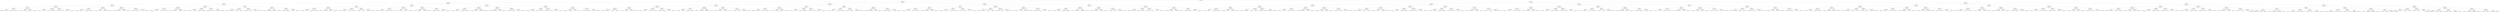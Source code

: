 digraph G{
1395864182 [label="Node{data=[5027, 5027]}"]
1395864182 -> 180900867
180900867 [label="Node{data=[4093, 4093]}"]
180900867 -> 308602702
308602702 [label="Node{data=[2992, 2992]}"]
308602702 -> 344988660
344988660 [label="Node{data=[2194, 2194]}"]
344988660 -> 1593453458
1593453458 [label="Node{data=[2097, 2097]}"]
1593453458 -> 383386626
383386626 [label="Node{data=[1466, 1466]}"]
383386626 -> 590466816
590466816 [label="Node{data=[1458, 1458]}"]
590466816 -> 929705769
929705769 [label="Node{data=[1454, 1454]}"]
929705769 -> 943924461
943924461 [label="Node{data=[1003, 1003]}"]
943924461 -> 2122305011
2122305011 [label="Node{data=[993, 993]}"]
943924461 -> 1394300147
1394300147 [label="Node{data=[1443, 1443]}"]
929705769 -> 904805086
904805086 [label="Node{data=[1456, 1456]}"]
904805086 -> 346756290
346756290 [label="Node{data=[1455, 1455]}"]
904805086 -> 347821041
347821041 [label="Node{data=[1457, 1457]}"]
590466816 -> 487465305
487465305 [label="Node{data=[1462, 1462]}"]
487465305 -> 1500696812
1500696812 [label="Node{data=[1460, 1460]}"]
1500696812 -> 355717636
355717636 [label="Node{data=[1459, 1459]}"]
1500696812 -> 1540960136
1540960136 [label="Node{data=[1461, 1461]}"]
487465305 -> 934402371
934402371 [label="Node{data=[1464, 1464]}"]
934402371 -> 2022410985
2022410985 [label="Node{data=[1463, 1463]}"]
934402371 -> 1940116494
1940116494 [label="Node{data=[1465, 1465]}"]
383386626 -> 1628700829
1628700829 [label="Node{data=[1573, 1573]}"]
1628700829 -> 1482073661
1482073661 [label="Node{data=[1470, 1470]}"]
1482073661 -> 2091819804
2091819804 [label="Node{data=[1468, 1468]}"]
2091819804 -> 289413923
289413923 [label="Node{data=[1467, 1467]}"]
2091819804 -> 1343349118
1343349118 [label="Node{data=[1469, 1469]}"]
1482073661 -> 1025229327
1025229327 [label="Node{data=[1520, 1520]}"]
1025229327 -> 874787059
874787059 [label="Node{data=[1471, 1471]}"]
1025229327 -> 632077399
632077399 [label="Node{data=[1559, 1559]}"]
1628700829 -> 2053743501
2053743501 [label="Node{data=[2093, 2093]}"]
2053743501 -> 427892085
427892085 [label="Node{data=[1624, 1624]}"]
427892085 -> 213320990
213320990 [label="Node{data=[1589, 1589]}"]
427892085 -> 1278824155
1278824155 [label="Node{data=[1653, 1653]}"]
2053743501 -> 2071718170
2071718170 [label="Node{data=[2095, 2095]}"]
2071718170 -> 1786784181
1786784181 [label="Node{data=[2094, 2094]}"]
2071718170 -> 1588284942
1588284942 [label="Node{data=[2096, 2096]}"]
1593453458 -> 1491242134
1491242134 [label="Node{data=[2152, 2152]}"]
1491242134 -> 2096471465
2096471465 [label="Node{data=[2105, 2105]}"]
2096471465 -> 391368195
391368195 [label="Node{data=[2101, 2101]}"]
391368195 -> 319568345
319568345 [label="Node{data=[2099, 2099]}"]
319568345 -> 1598456082
1598456082 [label="Node{data=[2098, 2098]}"]
319568345 -> 252598150
252598150 [label="Node{data=[2100, 2100]}"]
391368195 -> 103068594
103068594 [label="Node{data=[2103, 2103]}"]
103068594 -> 1955893342
1955893342 [label="Node{data=[2102, 2102]}"]
103068594 -> 523358671
523358671 [label="Node{data=[2104, 2104]}"]
2096471465 -> 1652426696
1652426696 [label="Node{data=[2109, 2109]}"]
1652426696 -> 1097105686
1097105686 [label="Node{data=[2107, 2107]}"]
1097105686 -> 287506180
287506180 [label="Node{data=[2106, 2106]}"]
1097105686 -> 846662
846662 [label="Node{data=[2108, 2108]}"]
1652426696 -> 308214984
308214984 [label="Node{data=[2111, 2111]}"]
308214984 -> 2002236324
2002236324 [label="Node{data=[2110, 2110]}"]
308214984 -> 1904978069
1904978069 [label="Node{data=[2112, 2112]}"]
1491242134 -> 372915001
372915001 [label="Node{data=[2186, 2186]}"]
372915001 -> 1944534410
1944534410 [label="Node{data=[2182, 2182]}"]
1944534410 -> 963078849
963078849 [label="Node{data=[2180, 2180]}"]
963078849 -> 352625272
352625272 [label="Node{data=[2154, 2154]}"]
963078849 -> 1377869842
1377869842 [label="Node{data=[2181, 2181]}"]
1944534410 -> 409062577
409062577 [label="Node{data=[2184, 2184]}"]
409062577 -> 441621534
441621534 [label="Node{data=[2183, 2183]}"]
409062577 -> 720759374
720759374 [label="Node{data=[2185, 2185]}"]
372915001 -> 2105732914
2105732914 [label="Node{data=[2190, 2190]}"]
2105732914 -> 1804644471
1804644471 [label="Node{data=[2188, 2188]}"]
1804644471 -> 1705800567
1705800567 [label="Node{data=[2187, 2187]}"]
1804644471 -> 1611547158
1611547158 [label="Node{data=[2189, 2189]}"]
2105732914 -> 169855578
169855578 [label="Node{data=[2192, 2192]}"]
169855578 -> 1684193382
1684193382 [label="Node{data=[2191, 2191]}"]
169855578 -> 1649614934
1649614934 [label="Node{data=[2193, 2193]}"]
344988660 -> 1885327608
1885327608 [label="Node{data=[2903, 2903]}"]
1885327608 -> 73832883
73832883 [label="Node{data=[2234, 2234]}"]
73832883 -> 1995774121
1995774121 [label="Node{data=[2226, 2226]}"]
1995774121 -> 232773553
232773553 [label="Node{data=[2222, 2222]}"]
232773553 -> 50929378
50929378 [label="Node{data=[2220, 2220]}"]
50929378 -> 856863793
856863793 [label="Node{data=[2195, 2195]}"]
50929378 -> 1845281450
1845281450 [label="Node{data=[2221, 2221]}"]
232773553 -> 510522107
510522107 [label="Node{data=[2224, 2224]}"]
510522107 -> 1440223706
1440223706 [label="Node{data=[2223, 2223]}"]
510522107 -> 1934460012
1934460012 [label="Node{data=[2225, 2225]}"]
1995774121 -> 2016403773
2016403773 [label="Node{data=[2230, 2230]}"]
2016403773 -> 153370345
153370345 [label="Node{data=[2228, 2228]}"]
153370345 -> 476559574
476559574 [label="Node{data=[2227, 2227]}"]
153370345 -> 60170706
60170706 [label="Node{data=[2229, 2229]}"]
2016403773 -> 79105684
79105684 [label="Node{data=[2232, 2232]}"]
79105684 -> 751610781
751610781 [label="Node{data=[2231, 2231]}"]
79105684 -> 231479258
231479258 [label="Node{data=[2233, 2233]}"]
73832883 -> 1072054016
1072054016 [label="Node{data=[2886, 2886]}"]
1072054016 -> 60376518
60376518 [label="Node{data=[2260, 2260]}"]
60376518 -> 1254135403
1254135403 [label="Node{data=[2236, 2236]}"]
1254135403 -> 668940846
668940846 [label="Node{data=[2235, 2235]}"]
1254135403 -> 693047274
693047274 [label="Node{data=[2243, 2243]}"]
60376518 -> 1613875312
1613875312 [label="Node{data=[2449, 2449]}"]
1613875312 -> 780954067
780954067 [label="Node{data=[2414, 2414]}"]
1613875312 -> 1893476454
1893476454 [label="Node{data=[2862, 2862]}"]
1072054016 -> 566053320
566053320 [label="Node{data=[2899, 2899]}"]
566053320 -> 1335982023
1335982023 [label="Node{data=[2897, 2897]}"]
1335982023 -> 36588817
36588817 [label="Node{data=[2896, 2896]}"]
1335982023 -> 320916010
320916010 [label="Node{data=[2898, 2898]}"]
566053320 -> 1477976719
1477976719 [label="Node{data=[2901, 2901]}"]
1477976719 -> 474183940
474183940 [label="Node{data=[2900, 2900]}"]
1477976719 -> 1819670872
1819670872 [label="Node{data=[2902, 2902]}"]
1885327608 -> 2039553894
2039553894 [label="Node{data=[2919, 2919]}"]
2039553894 -> 1610897025
1610897025 [label="Node{data=[2911, 2911]}"]
1610897025 -> 1737001180
1737001180 [label="Node{data=[2907, 2907]}"]
1737001180 -> 619971148
619971148 [label="Node{data=[2905, 2905]}"]
619971148 -> 1441747867
1441747867 [label="Node{data=[2904, 2904]}"]
619971148 -> 387819513
387819513 [label="Node{data=[2906, 2906]}"]
1737001180 -> 888148910
888148910 [label="Node{data=[2909, 2909]}"]
888148910 -> 806519070
806519070 [label="Node{data=[2908, 2908]}"]
888148910 -> 533622540
533622540 [label="Node{data=[2910, 2910]}"]
1610897025 -> 1704337763
1704337763 [label="Node{data=[2915, 2915]}"]
1704337763 -> 1372529436
1372529436 [label="Node{data=[2913, 2913]}"]
1372529436 -> 1978745418
1978745418 [label="Node{data=[2912, 2912]}"]
1372529436 -> 422311415
422311415 [label="Node{data=[2914, 2914]}"]
1704337763 -> 1298289288
1298289288 [label="Node{data=[2917, 2917]}"]
1298289288 -> 1704812539
1704812539 [label="Node{data=[2916, 2916]}"]
1298289288 -> 444707344
444707344 [label="Node{data=[2918, 2918]}"]
2039553894 -> 1547925754
1547925754 [label="Node{data=[2984, 2984]}"]
1547925754 -> 57317352
57317352 [label="Node{data=[2980, 2980]}"]
57317352 -> 201810681
201810681 [label="Node{data=[2921, 2921]}"]
201810681 -> 453070939
453070939 [label="Node{data=[2920, 2920]}"]
201810681 -> 1556246377
1556246377 [label="Node{data=[2969, 2969]}"]
57317352 -> 197162702
197162702 [label="Node{data=[2982, 2982]}"]
197162702 -> 1013435877
1013435877 [label="Node{data=[2981, 2981]}"]
197162702 -> 762696122
762696122 [label="Node{data=[2983, 2983]}"]
1547925754 -> 1644382810
1644382810 [label="Node{data=[2988, 2988]}"]
1644382810 -> 1786586834
1786586834 [label="Node{data=[2986, 2986]}"]
1786586834 -> 1761072797
1761072797 [label="Node{data=[2985, 2985]}"]
1786586834 -> 1804345912
1804345912 [label="Node{data=[2987, 2987]}"]
1644382810 -> 321254537
321254537 [label="Node{data=[2990, 2990]}"]
321254537 -> 275581833
275581833 [label="Node{data=[2989, 2989]}"]
321254537 -> 1190687783
1190687783 [label="Node{data=[2991, 2991]}"]
308602702 -> 1290736418
1290736418 [label="Node{data=[3808, 3808]}"]
1290736418 -> 1884432266
1884432266 [label="Node{data=[3569, 3569]}"]
1884432266 -> 136010570
136010570 [label="Node{data=[3008, 3008]}"]
136010570 -> 222777122
222777122 [label="Node{data=[3000, 3000]}"]
222777122 -> 956644267
956644267 [label="Node{data=[2996, 2996]}"]
956644267 -> 1485448566
1485448566 [label="Node{data=[2994, 2994]}"]
1485448566 -> 177861670
177861670 [label="Node{data=[2993, 2993]}"]
1485448566 -> 1032885256
1032885256 [label="Node{data=[2995, 2995]}"]
956644267 -> 760752242
760752242 [label="Node{data=[2998, 2998]}"]
760752242 -> 611326266
611326266 [label="Node{data=[2997, 2997]}"]
760752242 -> 1636692310
1636692310 [label="Node{data=[2999, 2999]}"]
222777122 -> 1476663739
1476663739 [label="Node{data=[3004, 3004]}"]
1476663739 -> 888381809
888381809 [label="Node{data=[3002, 3002]}"]
888381809 -> 275699484
275699484 [label="Node{data=[3001, 3001]}"]
888381809 -> 510104326
510104326 [label="Node{data=[3003, 3003]}"]
1476663739 -> 1716951216
1716951216 [label="Node{data=[3006, 3006]}"]
1716951216 -> 1325880610
1325880610 [label="Node{data=[3005, 3005]}"]
1716951216 -> 699907561
699907561 [label="Node{data=[3007, 3007]}"]
136010570 -> 191554682
191554682 [label="Node{data=[3561, 3561]}"]
191554682 -> 1504407231
1504407231 [label="Node{data=[3091, 3091]}"]
1504407231 -> 745574125
745574125 [label="Node{data=[3052, 3052]}"]
745574125 -> 951854719
951854719 [label="Node{data=[3046, 3046]}"]
745574125 -> 1688816678
1688816678 [label="Node{data=[3053, 3053]}"]
1504407231 -> 1718950042
1718950042 [label="Node{data=[3437, 3437]}"]
1718950042 -> 1322968415
1322968415 [label="Node{data=[3098, 3098]}"]
1718950042 -> 386710821
386710821 [label="Node{data=[3517, 3517]}"]
191554682 -> 963251102
963251102 [label="Node{data=[3565, 3565]}"]
963251102 -> 2006279649
2006279649 [label="Node{data=[3563, 3563]}"]
2006279649 -> 1862047313
1862047313 [label="Node{data=[3562, 3562]}"]
2006279649 -> 476834622
476834622 [label="Node{data=[3564, 3564]}"]
963251102 -> 1974740438
1974740438 [label="Node{data=[3567, 3567]}"]
1974740438 -> 693300460
693300460 [label="Node{data=[3566, 3566]}"]
1974740438 -> 597076361
597076361 [label="Node{data=[3568, 3568]}"]
1884432266 -> 1625785566
1625785566 [label="Node{data=[3620, 3620]}"]
1625785566 -> 875136897
875136897 [label="Node{data=[3612, 3612]}"]
875136897 -> 170014820
170014820 [label="Node{data=[3608, 3608]}"]
170014820 -> 476971592
476971592 [label="Node{data=[3571, 3571]}"]
476971592 -> 1089709167
1089709167 [label="Node{data=[3570, 3570]}"]
476971592 -> 949888639
949888639 [label="Node{data=[3607, 3607]}"]
170014820 -> 593807376
593807376 [label="Node{data=[3610, 3610]}"]
593807376 -> 1341448822
1341448822 [label="Node{data=[3609, 3609]}"]
593807376 -> 309978939
309978939 [label="Node{data=[3611, 3611]}"]
875136897 -> 1537054421
1537054421 [label="Node{data=[3616, 3616]}"]
1537054421 -> 1581052414
1581052414 [label="Node{data=[3614, 3614]}"]
1581052414 -> 909336349
909336349 [label="Node{data=[3613, 3613]}"]
1581052414 -> 1806575327
1806575327 [label="Node{data=[3615, 3615]}"]
1537054421 -> 1546792513
1546792513 [label="Node{data=[3618, 3618]}"]
1546792513 -> 1706596152
1706596152 [label="Node{data=[3617, 3617]}"]
1546792513 -> 1239410469
1239410469 [label="Node{data=[3619, 3619]}"]
1625785566 -> 1407039519
1407039519 [label="Node{data=[3800, 3800]}"]
1407039519 -> 508613635
508613635 [label="Node{data=[3624, 3624]}"]
508613635 -> 1072730534
1072730534 [label="Node{data=[3622, 3622]}"]
1072730534 -> 153141170
153141170 [label="Node{data=[3621, 3621]}"]
1072730534 -> 931390409
931390409 [label="Node{data=[3623, 3623]}"]
508613635 -> 795593206
795593206 [label="Node{data=[3638, 3638]}"]
795593206 -> 346882076
346882076 [label="Node{data=[3625, 3625]}"]
795593206 -> 410841108
410841108 [label="Node{data=[3799, 3799]}"]
1407039519 -> 810141049
810141049 [label="Node{data=[3804, 3804]}"]
810141049 -> 1100779263
1100779263 [label="Node{data=[3802, 3802]}"]
1100779263 -> 1028508464
1028508464 [label="Node{data=[3801, 3801]}"]
1100779263 -> 1112432861
1112432861 [label="Node{data=[3803, 3803]}"]
810141049 -> 1020401632
1020401632 [label="Node{data=[3806, 3806]}"]
1020401632 -> 429690355
429690355 [label="Node{data=[3805, 3805]}"]
1020401632 -> 1255915963
1255915963 [label="Node{data=[3807, 3807]}"]
1290736418 -> 2065832117
2065832117 [label="Node{data=[3939, 3939]}"]
2065832117 -> 1474522406
1474522406 [label="Node{data=[3900, 3900]}"]
1474522406 -> 711823676
711823676 [label="Node{data=[3892, 3892]}"]
711823676 -> 1051675603
1051675603 [label="Node{data=[3819, 3819]}"]
1051675603 -> 1428359939
1428359939 [label="Node{data=[3810, 3810]}"]
1428359939 -> 426100444
426100444 [label="Node{data=[3809, 3809]}"]
1428359939 -> 1598509245
1598509245 [label="Node{data=[3811, 3811]}"]
1051675603 -> 460482901
460482901 [label="Node{data=[3890, 3890]}"]
460482901 -> 1455686187
1455686187 [label="Node{data=[3846, 3846]}"]
460482901 -> 1637903625
1637903625 [label="Node{data=[3891, 3891]}"]
711823676 -> 75959096
75959096 [label="Node{data=[3896, 3896]}"]
75959096 -> 204993084
204993084 [label="Node{data=[3894, 3894]}"]
204993084 -> 2048158923
2048158923 [label="Node{data=[3893, 3893]}"]
204993084 -> 406752933
406752933 [label="Node{data=[3895, 3895]}"]
75959096 -> 618432593
618432593 [label="Node{data=[3898, 3898]}"]
618432593 -> 390670564
390670564 [label="Node{data=[3897, 3897]}"]
618432593 -> 1323465970
1323465970 [label="Node{data=[3899, 3899]}"]
1474522406 -> 583374893
583374893 [label="Node{data=[3931, 3931]}"]
583374893 -> 1645937188
1645937188 [label="Node{data=[3927, 3927]}"]
1645937188 -> 1019938955
1019938955 [label="Node{data=[3920, 3920]}"]
1019938955 -> 1637086732
1637086732 [label="Node{data=[3901, 3901]}"]
1019938955 -> 1872305891
1872305891 [label="Node{data=[3926, 3926]}"]
1645937188 -> 1428761366
1428761366 [label="Node{data=[3929, 3929]}"]
1428761366 -> 826474088
826474088 [label="Node{data=[3928, 3928]}"]
1428761366 -> 1327455706
1327455706 [label="Node{data=[3930, 3930]}"]
583374893 -> 1750478044
1750478044 [label="Node{data=[3935, 3935]}"]
1750478044 -> 1950079835
1950079835 [label="Node{data=[3933, 3933]}"]
1950079835 -> 1378667018
1378667018 [label="Node{data=[3932, 3932]}"]
1950079835 -> 1743305752
1743305752 [label="Node{data=[3934, 3934]}"]
1750478044 -> 1048661237
1048661237 [label="Node{data=[3937, 3937]}"]
1048661237 -> 340437373
340437373 [label="Node{data=[3936, 3936]}"]
1048661237 -> 537021796
537021796 [label="Node{data=[3938, 3938]}"]
2065832117 -> 36191488
36191488 [label="Node{data=[3982, 3982]}"]
36191488 -> 922369876
922369876 [label="Node{data=[3974, 3974]}"]
922369876 -> 2008709559
2008709559 [label="Node{data=[3970, 3970]}"]
2008709559 -> 1172403017
1172403017 [label="Node{data=[3941, 3941]}"]
1172403017 -> 107120328
107120328 [label="Node{data=[3940, 3940]}"]
1172403017 -> 1636112847
1636112847 [label="Node{data=[3969, 3969]}"]
2008709559 -> 1163309961
1163309961 [label="Node{data=[3972, 3972]}"]
1163309961 -> 191101777
191101777 [label="Node{data=[3971, 3971]}"]
1163309961 -> 421881907
421881907 [label="Node{data=[3973, 3973]}"]
922369876 -> 1353138617
1353138617 [label="Node{data=[3978, 3978]}"]
1353138617 -> 547187423
547187423 [label="Node{data=[3976, 3976]}"]
547187423 -> 875603182
875603182 [label="Node{data=[3975, 3975]}"]
547187423 -> 107361963
107361963 [label="Node{data=[3977, 3977]}"]
1353138617 -> 1814435159
1814435159 [label="Node{data=[3980, 3980]}"]
1814435159 -> 656822686
656822686 [label="Node{data=[3979, 3979]}"]
1814435159 -> 377525824
377525824 [label="Node{data=[3981, 3981]}"]
36191488 -> 560216405
560216405 [label="Node{data=[4085, 4085]}"]
560216405 -> 2100563075
2100563075 [label="Node{data=[3986, 3986]}"]
2100563075 -> 1753942042
1753942042 [label="Node{data=[3984, 3984]}"]
1753942042 -> 2049679837
2049679837 [label="Node{data=[3983, 3983]}"]
1753942042 -> 2047181148
2047181148 [label="Node{data=[3985, 3985]}"]
2100563075 -> 663276171
663276171 [label="Node{data=[4016, 4016]}"]
663276171 -> 393465272
393465272 [label="Node{data=[3987, 3987]}"]
663276171 -> 821146562
821146562 [label="Node{data=[4055, 4055]}"]
560216405 -> 1722342369
1722342369 [label="Node{data=[4089, 4089]}"]
1722342369 -> 127244589
127244589 [label="Node{data=[4087, 4087]}"]
127244589 -> 243440234
243440234 [label="Node{data=[4086, 4086]}"]
127244589 -> 860899291
860899291 [label="Node{data=[4088, 4088]}"]
1722342369 -> 319284611
319284611 [label="Node{data=[4091, 4091]}"]
319284611 -> 946883135
946883135 [label="Node{data=[4090, 4090]}"]
319284611 -> 582735505
582735505 [label="Node{data=[4092, 4092]}"]
180900867 -> 325333890
325333890 [label="Node{data=[4722, 4722]}"]
325333890 -> 1063511952
1063511952 [label="Node{data=[4383, 4383]}"]
1063511952 -> 100168689
100168689 [label="Node{data=[4301, 4301]}"]
100168689 -> 2039165569
2039165569 [label="Node{data=[4239, 4239]}"]
2039165569 -> 1262614033
1262614033 [label="Node{data=[4231, 4231]}"]
1262614033 -> 1799280526
1799280526 [label="Node{data=[4190, 4190]}"]
1799280526 -> 757028579
757028579 [label="Node{data=[4095, 4095]}"]
757028579 -> 228615931
228615931 [label="Node{data=[4094, 4094]}"]
757028579 -> 1234561056
1234561056 [label="Node{data=[4167, 4167]}"]
1799280526 -> 1409995835
1409995835 [label="Node{data=[4229, 4229]}"]
1409995835 -> 66398231
66398231 [label="Node{data=[4228, 4228]}"]
1409995835 -> 225186092
225186092 [label="Node{data=[4230, 4230]}"]
1262614033 -> 1809726537
1809726537 [label="Node{data=[4235, 4235]}"]
1809726537 -> 1777829381
1777829381 [label="Node{data=[4233, 4233]}"]
1777829381 -> 1130933948
1130933948 [label="Node{data=[4232, 4232]}"]
1777829381 -> 778056332
778056332 [label="Node{data=[4234, 4234]}"]
1809726537 -> 877031293
877031293 [label="Node{data=[4237, 4237]}"]
877031293 -> 1632899166
1632899166 [label="Node{data=[4236, 4236]}"]
877031293 -> 1733250950
1733250950 [label="Node{data=[4238, 4238]}"]
2039165569 -> 1209329073
1209329073 [label="Node{data=[4293, 4293]}"]
1209329073 -> 1336821321
1336821321 [label="Node{data=[4243, 4243]}"]
1336821321 -> 247036162
247036162 [label="Node{data=[4241, 4241]}"]
247036162 -> 328672300
328672300 [label="Node{data=[4240, 4240]}"]
247036162 -> 2093048450
2093048450 [label="Node{data=[4242, 4242]}"]
1336821321 -> 1096871773
1096871773 [label="Node{data=[4291, 4291]}"]
1096871773 -> 72675098
72675098 [label="Node{data=[4244, 4244]}"]
1096871773 -> 784862712
784862712 [label="Node{data=[4292, 4292]}"]
1209329073 -> 1508556753
1508556753 [label="Node{data=[4297, 4297]}"]
1508556753 -> 523676086
523676086 [label="Node{data=[4295, 4295]}"]
523676086 -> 1010411893
1010411893 [label="Node{data=[4294, 4294]}"]
523676086 -> 1383126215
1383126215 [label="Node{data=[4296, 4296]}"]
1508556753 -> 1583938927
1583938927 [label="Node{data=[4299, 4299]}"]
1583938927 -> 1949930509
1949930509 [label="Node{data=[4298, 4298]}"]
1583938927 -> 87747070
87747070 [label="Node{data=[4300, 4300]}"]
100168689 -> 1362678642
1362678642 [label="Node{data=[4367, 4367]}"]
1362678642 -> 1218629567
1218629567 [label="Node{data=[4344, 4344]}"]
1218629567 -> 1887679322
1887679322 [label="Node{data=[4305, 4305]}"]
1887679322 -> 572838317
572838317 [label="Node{data=[4303, 4303]}"]
572838317 -> 898639320
898639320 [label="Node{data=[4302, 4302]}"]
572838317 -> 1804721122
1804721122 [label="Node{data=[4304, 4304]}"]
1887679322 -> 115715241
115715241 [label="Node{data=[4307, 4307]}"]
115715241 -> 46709857
46709857 [label="Node{data=[4306, 4306]}"]
115715241 -> 910358277
910358277 [label="Node{data=[4308, 4308]}"]
1218629567 -> 1407804644
1407804644 [label="Node{data=[4363, 4363]}"]
1407804644 -> 2017594068
2017594068 [label="Node{data=[4361, 4361]}"]
2017594068 -> 1068407305
1068407305 [label="Node{data=[4360, 4360]}"]
2017594068 -> 519415846
519415846 [label="Node{data=[4362, 4362]}"]
1407804644 -> 102965592
102965592 [label="Node{data=[4365, 4365]}"]
102965592 -> 1851760610
1851760610 [label="Node{data=[4364, 4364]}"]
102965592 -> 636108530
636108530 [label="Node{data=[4366, 4366]}"]
1362678642 -> 384632561
384632561 [label="Node{data=[4375, 4375]}"]
384632561 -> 165399701
165399701 [label="Node{data=[4371, 4371]}"]
165399701 -> 468312771
468312771 [label="Node{data=[4369, 4369]}"]
468312771 -> 1862288098
1862288098 [label="Node{data=[4368, 4368]}"]
468312771 -> 295967613
295967613 [label="Node{data=[4370, 4370]}"]
165399701 -> 1187824312
1187824312 [label="Node{data=[4373, 4373]}"]
1187824312 -> 317185880
317185880 [label="Node{data=[4372, 4372]}"]
1187824312 -> 2141034676
2141034676 [label="Node{data=[4374, 4374]}"]
384632561 -> 1322458057
1322458057 [label="Node{data=[4379, 4379]}"]
1322458057 -> 1856686505
1856686505 [label="Node{data=[4377, 4377]}"]
1856686505 -> 1117509179
1117509179 [label="Node{data=[4376, 4376]}"]
1856686505 -> 1364242148
1364242148 [label="Node{data=[4378, 4378]}"]
1322458057 -> 126614100
126614100 [label="Node{data=[4381, 4381]}"]
126614100 -> 1070894221
1070894221 [label="Node{data=[4380, 4380]}"]
126614100 -> 602058562
602058562 [label="Node{data=[4382, 4382]}"]
1063511952 -> 1997603412
1997603412 [label="Node{data=[4445, 4445]}"]
1997603412 -> 797974456
797974456 [label="Node{data=[4429, 4429]}"]
797974456 -> 884690467
884690467 [label="Node{data=[4391, 4391]}"]
884690467 -> 34963273
34963273 [label="Node{data=[4387, 4387]}"]
34963273 -> 2104086269
2104086269 [label="Node{data=[4385, 4385]}"]
2104086269 -> 1386963767
1386963767 [label="Node{data=[4384, 4384]}"]
2104086269 -> 1007678743
1007678743 [label="Node{data=[4386, 4386]}"]
34963273 -> 365505256
365505256 [label="Node{data=[4389, 4389]}"]
365505256 -> 644092042
644092042 [label="Node{data=[4388, 4388]}"]
365505256 -> 803171754
803171754 [label="Node{data=[4390, 4390]}"]
884690467 -> 1815843339
1815843339 [label="Node{data=[4395, 4395]}"]
1815843339 -> 821656334
821656334 [label="Node{data=[4393, 4393]}"]
821656334 -> 916442587
916442587 [label="Node{data=[4392, 4392]}"]
821656334 -> 1652114591
1652114591 [label="Node{data=[4394, 4394]}"]
1815843339 -> 1390553361
1390553361 [label="Node{data=[4397, 4397]}"]
1390553361 -> 699926856
699926856 [label="Node{data=[4396, 4396]}"]
1390553361 -> 1635903665
1635903665 [label="Node{data=[4398, 4398]}"]
797974456 -> 1232344482
1232344482 [label="Node{data=[4437, 4437]}"]
1232344482 -> 178067260
178067260 [label="Node{data=[4433, 4433]}"]
178067260 -> 1669770606
1669770606 [label="Node{data=[4431, 4431]}"]
1669770606 -> 229381583
229381583 [label="Node{data=[4430, 4430]}"]
1669770606 -> 1687996637
1687996637 [label="Node{data=[4432, 4432]}"]
178067260 -> 106563461
106563461 [label="Node{data=[4435, 4435]}"]
106563461 -> 1348548605
1348548605 [label="Node{data=[4434, 4434]}"]
106563461 -> 1024344659
1024344659 [label="Node{data=[4436, 4436]}"]
1232344482 -> 1071034127
1071034127 [label="Node{data=[4441, 4441]}"]
1071034127 -> 1768354143
1768354143 [label="Node{data=[4439, 4439]}"]
1768354143 -> 811728209
811728209 [label="Node{data=[4438, 4438]}"]
1768354143 -> 2142383572
2142383572 [label="Node{data=[4440, 4440]}"]
1071034127 -> 1964399610
1964399610 [label="Node{data=[4443, 4443]}"]
1964399610 -> 732213262
732213262 [label="Node{data=[4442, 4442]}"]
1964399610 -> 345000798
345000798 [label="Node{data=[4444, 4444]}"]
1997603412 -> 2057439381
2057439381 [label="Node{data=[4551, 4551]}"]
2057439381 -> 1034700208
1034700208 [label="Node{data=[4543, 4543]}"]
1034700208 -> 864466635
864466635 [label="Node{data=[4539, 4539]}"]
864466635 -> 626708830
626708830 [label="Node{data=[4497, 4497]}"]
626708830 -> 1339458496
1339458496 [label="Node{data=[4446, 4446]}"]
626708830 -> 277405263
277405263 [label="Node{data=[4509, 4509]}"]
864466635 -> 373162619
373162619 [label="Node{data=[4541, 4541]}"]
373162619 -> 1704845763
1704845763 [label="Node{data=[4540, 4540]}"]
373162619 -> 506377779
506377779 [label="Node{data=[4542, 4542]}"]
1034700208 -> 1208121631
1208121631 [label="Node{data=[4547, 4547]}"]
1208121631 -> 776574910
776574910 [label="Node{data=[4545, 4545]}"]
776574910 -> 617670733
617670733 [label="Node{data=[4544, 4544]}"]
776574910 -> 1336167882
1336167882 [label="Node{data=[4546, 4546]}"]
1208121631 -> 347410336
347410336 [label="Node{data=[4549, 4549]}"]
347410336 -> 1990430447
1990430447 [label="Node{data=[4548, 4548]}"]
347410336 -> 1427280630
1427280630 [label="Node{data=[4550, 4550]}"]
2057439381 -> 951406467
951406467 [label="Node{data=[4559, 4559]}"]
951406467 -> 71405370
71405370 [label="Node{data=[4555, 4555]}"]
71405370 -> 1862249899
1862249899 [label="Node{data=[4553, 4553]}"]
1862249899 -> 800786336
800786336 [label="Node{data=[4552, 4552]}"]
1862249899 -> 1038126211
1038126211 [label="Node{data=[4554, 4554]}"]
71405370 -> 902884442
902884442 [label="Node{data=[4557, 4557]}"]
902884442 -> 651267518
651267518 [label="Node{data=[4556, 4556]}"]
902884442 -> 1361057987
1361057987 [label="Node{data=[4558, 4558]}"]
951406467 -> 1755124464
1755124464 [label="Node{data=[4669, 4669]}"]
1755124464 -> 1520271749
1520271749 [label="Node{data=[4561, 4561]}"]
1520271749 -> 1879788309
1879788309 [label="Node{data=[4560, 4560]}"]
1520271749 -> 557622231
557622231 [label="Node{data=[4662, 4662]}"]
1755124464 -> 557199250
557199250 [label="Node{data=[4715, 4715]}"]
557199250 -> 386991000
386991000 [label="Node{data=[4699, 4699]}"]
557199250 -> 1030271372
1030271372 [label="Node{data=[4721, 4721]}"]
325333890 -> 2030997485
2030997485 [label="Node{data=[4909, 4909]}"]
2030997485 -> 1767142881
1767142881 [label="Node{data=[4781, 4781]}"]
1767142881 -> 1992734352
1992734352 [label="Node{data=[4738, 4738]}"]
1992734352 -> 240819477
240819477 [label="Node{data=[4730, 4730]}"]
240819477 -> 52828884
52828884 [label="Node{data=[4726, 4726]}"]
52828884 -> 1226279980
1226279980 [label="Node{data=[4724, 4724]}"]
1226279980 -> 178700712
178700712 [label="Node{data=[4723, 4723]}"]
1226279980 -> 1347311580
1347311580 [label="Node{data=[4725, 4725]}"]
52828884 -> 1661798331
1661798331 [label="Node{data=[4728, 4728]}"]
1661798331 -> 378442010
378442010 [label="Node{data=[4727, 4727]}"]
1661798331 -> 714713570
714713570 [label="Node{data=[4729, 4729]}"]
240819477 -> 147581914
147581914 [label="Node{data=[4734, 4734]}"]
147581914 -> 66065831
66065831 [label="Node{data=[4732, 4732]}"]
66065831 -> 1628717698
1628717698 [label="Node{data=[4731, 4731]}"]
66065831 -> 103096827
103096827 [label="Node{data=[4733, 4733]}"]
147581914 -> 1365745630
1365745630 [label="Node{data=[4736, 4736]}"]
1365745630 -> 1379526008
1379526008 [label="Node{data=[4735, 4735]}"]
1365745630 -> 301645295
301645295 [label="Node{data=[4737, 4737]}"]
1992734352 -> 1048542418
1048542418 [label="Node{data=[4746, 4746]}"]
1048542418 -> 1401654700
1401654700 [label="Node{data=[4742, 4742]}"]
1401654700 -> 1308930176
1308930176 [label="Node{data=[4740, 4740]}"]
1308930176 -> 173373802
173373802 [label="Node{data=[4739, 4739]}"]
1308930176 -> 1325997342
1325997342 [label="Node{data=[4741, 4741]}"]
1401654700 -> 1088430014
1088430014 [label="Node{data=[4744, 4744]}"]
1088430014 -> 730539922
730539922 [label="Node{data=[4743, 4743]}"]
1088430014 -> 171214240
171214240 [label="Node{data=[4745, 4745]}"]
1048542418 -> 231905301
231905301 [label="Node{data=[4750, 4750]}"]
231905301 -> 1301249022
1301249022 [label="Node{data=[4748, 4748]}"]
1301249022 -> 1070228074
1070228074 [label="Node{data=[4747, 4747]}"]
1301249022 -> 301857206
301857206 [label="Node{data=[4749, 4749]}"]
231905301 -> 150395308
150395308 [label="Node{data=[4752, 4752]}"]
150395308 -> 1041236935
1041236935 [label="Node{data=[4751, 4751]}"]
150395308 -> 1386610525
1386610525 [label="Node{data=[4780, 4780]}"]
1767142881 -> 745250038
745250038 [label="Node{data=[4797, 4797]}"]
745250038 -> 317594478
317594478 [label="Node{data=[4789, 4789]}"]
317594478 -> 752762063
752762063 [label="Node{data=[4785, 4785]}"]
752762063 -> 1367105822
1367105822 [label="Node{data=[4783, 4783]}"]
1367105822 -> 562088939
562088939 [label="Node{data=[4782, 4782]}"]
1367105822 -> 1129812446
1129812446 [label="Node{data=[4784, 4784]}"]
752762063 -> 506656063
506656063 [label="Node{data=[4787, 4787]}"]
506656063 -> 754189174
754189174 [label="Node{data=[4786, 4786]}"]
506656063 -> 185354896
185354896 [label="Node{data=[4788, 4788]}"]
317594478 -> 1957360462
1957360462 [label="Node{data=[4793, 4793]}"]
1957360462 -> 2100849641
2100849641 [label="Node{data=[4791, 4791]}"]
2100849641 -> 1901803659
1901803659 [label="Node{data=[4790, 4790]}"]
2100849641 -> 409646330
409646330 [label="Node{data=[4792, 4792]}"]
1957360462 -> 997790778
997790778 [label="Node{data=[4795, 4795]}"]
997790778 -> 94390175
94390175 [label="Node{data=[4794, 4794]}"]
997790778 -> 756529344
756529344 [label="Node{data=[4796, 4796]}"]
745250038 -> 1612125436
1612125436 [label="Node{data=[4805, 4805]}"]
1612125436 -> 331092992
331092992 [label="Node{data=[4801, 4801]}"]
331092992 -> 338109783
338109783 [label="Node{data=[4799, 4799]}"]
338109783 -> 73817771
73817771 [label="Node{data=[4798, 4798]}"]
338109783 -> 1552816687
1552816687 [label="Node{data=[4800, 4800]}"]
331092992 -> 803281322
803281322 [label="Node{data=[4803, 4803]}"]
803281322 -> 37850268
37850268 [label="Node{data=[4802, 4802]}"]
803281322 -> 887359865
887359865 [label="Node{data=[4804, 4804]}"]
1612125436 -> 412557992
412557992 [label="Node{data=[4809, 4809]}"]
412557992 -> 1067209817
1067209817 [label="Node{data=[4807, 4807]}"]
1067209817 -> 825690714
825690714 [label="Node{data=[4806, 4806]}"]
1067209817 -> 621568708
621568708 [label="Node{data=[4808, 4808]}"]
412557992 -> 78616239
78616239 [label="Node{data=[4811, 4811]}"]
78616239 -> 1506551039
1506551039 [label="Node{data=[4810, 4810]}"]
78616239 -> 1344307270
1344307270 [label="Node{data=[4870, 4870]}"]
2030997485 -> 385667780
385667780 [label="Node{data=[4963, 4963]}"]
385667780 -> 1847473242
1847473242 [label="Node{data=[4947, 4947]}"]
1847473242 -> 1447890618
1447890618 [label="Node{data=[4939, 4939]}"]
1447890618 -> 37455493
37455493 [label="Node{data=[4935, 4935]}"]
37455493 -> 1914769140
1914769140 [label="Node{data=[4933, 4933]}"]
1914769140 -> 1828866062
1828866062 [label="Node{data=[4932, 4932]}"]
1914769140 -> 1401201610
1401201610 [label="Node{data=[4934, 4934]}"]
37455493 -> 232069265
232069265 [label="Node{data=[4937, 4937]}"]
232069265 -> 2004480369
2004480369 [label="Node{data=[4936, 4936]}"]
232069265 -> 138708392
138708392 [label="Node{data=[4938, 4938]}"]
1447890618 -> 2116611481
2116611481 [label="Node{data=[4943, 4943]}"]
2116611481 -> 1528591197
1528591197 [label="Node{data=[4941, 4941]}"]
1528591197 -> 1666638646
1666638646 [label="Node{data=[4940, 4940]}"]
1528591197 -> 1326662449
1326662449 [label="Node{data=[4942, 4942]}"]
2116611481 -> 1995320175
1995320175 [label="Node{data=[4945, 4945]}"]
1995320175 -> 1313876084
1313876084 [label="Node{data=[4944, 4944]}"]
1995320175 -> 449523163
449523163 [label="Node{data=[4946, 4946]}"]
1847473242 -> 1326772088
1326772088 [label="Node{data=[4955, 4955]}"]
1326772088 -> 1210454182
1210454182 [label="Node{data=[4951, 4951]}"]
1210454182 -> 125469278
125469278 [label="Node{data=[4949, 4949]}"]
125469278 -> 1151128223
1151128223 [label="Node{data=[4948, 4948]}"]
125469278 -> 748395099
748395099 [label="Node{data=[4950, 4950]}"]
1210454182 -> 1413487694
1413487694 [label="Node{data=[4953, 4953]}"]
1413487694 -> 133893354
133893354 [label="Node{data=[4952, 4952]}"]
1413487694 -> 626081440
626081440 [label="Node{data=[4954, 4954]}"]
1326772088 -> 1441280275
1441280275 [label="Node{data=[4959, 4959]}"]
1441280275 -> 18802060
18802060 [label="Node{data=[4957, 4957]}"]
18802060 -> 1591555353
1591555353 [label="Node{data=[4956, 4956]}"]
18802060 -> 1926607964
1926607964 [label="Node{data=[4958, 4958]}"]
1441280275 -> 1713468348
1713468348 [label="Node{data=[4961, 4961]}"]
1713468348 -> 275110001
275110001 [label="Node{data=[4960, 4960]}"]
1713468348 -> 656884377
656884377 [label="Node{data=[4962, 4962]}"]
385667780 -> 2022667637
2022667637 [label="Node{data=[4979, 4979]}"]
2022667637 -> 366892363
366892363 [label="Node{data=[4971, 4971]}"]
366892363 -> 734441937
734441937 [label="Node{data=[4967, 4967]}"]
734441937 -> 912788922
912788922 [label="Node{data=[4965, 4965]}"]
912788922 -> 894427871
894427871 [label="Node{data=[4964, 4964]}"]
912788922 -> 1381797168
1381797168 [label="Node{data=[4966, 4966]}"]
734441937 -> 1275782803
1275782803 [label="Node{data=[4969, 4969]}"]
1275782803 -> 989407093
989407093 [label="Node{data=[4968, 4968]}"]
1275782803 -> 1886020591
1886020591 [label="Node{data=[4970, 4970]}"]
366892363 -> 1181304287
1181304287 [label="Node{data=[4975, 4975]}"]
1181304287 -> 1573658111
1573658111 [label="Node{data=[4973, 4973]}"]
1573658111 -> 788356028
788356028 [label="Node{data=[4972, 4972]}"]
1573658111 -> 220930199
220930199 [label="Node{data=[4974, 4974]}"]
1181304287 -> 31513424
31513424 [label="Node{data=[4977, 4977]}"]
31513424 -> 1023282550
1023282550 [label="Node{data=[4976, 4976]}"]
31513424 -> 2023391726
2023391726 [label="Node{data=[4978, 4978]}"]
2022667637 -> 752953842
752953842 [label="Node{data=[5019, 5019]}"]
752953842 -> 727473509
727473509 [label="Node{data=[5015, 5015]}"]
727473509 -> 1736798405
1736798405 [label="Node{data=[5013, 5013]}"]
1736798405 -> 1262229546
1262229546 [label="Node{data=[4980, 4980]}"]
1736798405 -> 1849099782
1849099782 [label="Node{data=[5014, 5014]}"]
727473509 -> 659151312
659151312 [label="Node{data=[5017, 5017]}"]
659151312 -> 1795589796
1795589796 [label="Node{data=[5016, 5016]}"]
659151312 -> 1079000742
1079000742 [label="Node{data=[5018, 5018]}"]
752953842 -> 369170332
369170332 [label="Node{data=[5023, 5023]}"]
369170332 -> 2146425813
2146425813 [label="Node{data=[5021, 5021]}"]
2146425813 -> 545476906
545476906 [label="Node{data=[5020, 5020]}"]
2146425813 -> 1634201234
1634201234 [label="Node{data=[5022, 5022]}"]
369170332 -> 2135210197
2135210197 [label="Node{data=[5025, 5025]}"]
2135210197 -> 2129982875
2129982875 [label="Node{data=[5024, 5024]}"]
2135210197 -> 1145364846
1145364846 [label="Node{data=[5026, 5026]}"]
1395864182 -> 445219850
445219850 [label="Node{data=[9141, 9141]}"]
445219850 -> 1079051678
1079051678 [label="Node{data=[7836, 7836]}"]
1079051678 -> 424699938
424699938 [label="Node{data=[6029, 6029]}"]
424699938 -> 2054989303
2054989303 [label="Node{data=[5546, 5546]}"]
2054989303 -> 738445158
738445158 [label="Node{data=[5073, 5073]}"]
738445158 -> 1681279629
1681279629 [label="Node{data=[5065, 5065]}"]
1681279629 -> 2117939025
2117939025 [label="Node{data=[5031, 5031]}"]
2117939025 -> 1634823804
1634823804 [label="Node{data=[5029, 5029]}"]
1634823804 -> 1400614339
1400614339 [label="Node{data=[5028, 5028]}"]
1634823804 -> 97511171
97511171 [label="Node{data=[5030, 5030]}"]
2117939025 -> 304027468
304027468 [label="Node{data=[5038, 5038]}"]
304027468 -> 2029492733
2029492733 [label="Node{data=[5032, 5032]}"]
304027468 -> 1986799253
1986799253 [label="Node{data=[5064, 5064]}"]
1681279629 -> 207691940
207691940 [label="Node{data=[5069, 5069]}"]
207691940 -> 1714348819
1714348819 [label="Node{data=[5067, 5067]}"]
1714348819 -> 575841882
575841882 [label="Node{data=[5066, 5066]}"]
1714348819 -> 891122699
891122699 [label="Node{data=[5068, 5068]}"]
207691940 -> 821827084
821827084 [label="Node{data=[5071, 5071]}"]
821827084 -> 568020347
568020347 [label="Node{data=[5070, 5070]}"]
821827084 -> 369905516
369905516 [label="Node{data=[5072, 5072]}"]
738445158 -> 1215290506
1215290506 [label="Node{data=[5538, 5538]}"]
1215290506 -> 410255357
410255357 [label="Node{data=[5181, 5181]}"]
410255357 -> 1673054493
1673054493 [label="Node{data=[5153, 5153]}"]
1673054493 -> 398167337
398167337 [label="Node{data=[5111, 5111]}"]
1673054493 -> 562469080
562469080 [label="Node{data=[5166, 5166]}"]
410255357 -> 638387970
638387970 [label="Node{data=[5536, 5536]}"]
638387970 -> 64541439
64541439 [label="Node{data=[5437, 5437]}"]
638387970 -> 1212269928
1212269928 [label="Node{data=[5537, 5537]}"]
1215290506 -> 1561646304
1561646304 [label="Node{data=[5542, 5542]}"]
1561646304 -> 326106455
326106455 [label="Node{data=[5540, 5540]}"]
326106455 -> 1457887983
1457887983 [label="Node{data=[5539, 5539]}"]
326106455 -> 281636830
281636830 [label="Node{data=[5541, 5541]}"]
1561646304 -> 1803623155
1803623155 [label="Node{data=[5544, 5544]}"]
1803623155 -> 124311441
124311441 [label="Node{data=[5543, 5543]}"]
1803623155 -> 2107639665
2107639665 [label="Node{data=[5545, 5545]}"]
2054989303 -> 650915972
650915972 [label="Node{data=[5964, 5964]}"]
650915972 -> 1174003756
1174003756 [label="Node{data=[5803, 5803]}"]
1174003756 -> 74212189
74212189 [label="Node{data=[5674, 5674]}"]
74212189 -> 2030729006
2030729006 [label="Node{data=[5548, 5548]}"]
2030729006 -> 1040527515
1040527515 [label="Node{data=[5547, 5547]}"]
2030729006 -> 880238583
880238583 [label="Node{data=[5607, 5607]}"]
74212189 -> 1399235759
1399235759 [label="Node{data=[5751, 5751]}"]
1399235759 -> 2038373098
2038373098 [label="Node{data=[5677, 5677]}"]
1399235759 -> 1852402870
1852402870 [label="Node{data=[5752, 5752]}"]
1174003756 -> 1617890923
1617890923 [label="Node{data=[5907, 5907]}"]
1617890923 -> 105549077
105549077 [label="Node{data=[5847, 5847]}"]
105549077 -> 132349820
132349820 [label="Node{data=[5808, 5808]}"]
105549077 -> 583712746
583712746 [label="Node{data=[5900, 5900]}"]
1617890923 -> 978248078
978248078 [label="Node{data=[5962, 5962]}"]
978248078 -> 1757340151
1757340151 [label="Node{data=[5961, 5961]}"]
978248078 -> 1949989635
1949989635 [label="Node{data=[5963, 5963]}"]
650915972 -> 66629505
66629505 [label="Node{data=[6015, 6015]}"]
66629505 -> 1324838113
1324838113 [label="Node{data=[5968, 5968]}"]
1324838113 -> 1364827537
1364827537 [label="Node{data=[5966, 5966]}"]
1364827537 -> 1981548250
1981548250 [label="Node{data=[5965, 5965]}"]
1364827537 -> 819866431
819866431 [label="Node{data=[5967, 5967]}"]
1324838113 -> 1161550241
1161550241 [label="Node{data=[5970, 5970]}"]
1161550241 -> 1486057858
1486057858 [label="Node{data=[5969, 5969]}"]
1161550241 -> 1311737500
1311737500 [label="Node{data=[5971, 5971]}"]
66629505 -> 258591669
258591669 [label="Node{data=[6025, 6025]}"]
258591669 -> 335867176
335867176 [label="Node{data=[6023, 6023]}"]
335867176 -> 1473806667
1473806667 [label="Node{data=[6022, 6022]}"]
335867176 -> 1701967434
1701967434 [label="Node{data=[6024, 6024]}"]
258591669 -> 604290354
604290354 [label="Node{data=[6027, 6027]}"]
604290354 -> 400189751
400189751 [label="Node{data=[6026, 6026]}"]
604290354 -> 77291614
77291614 [label="Node{data=[6028, 6028]}"]
424699938 -> 1848775969
1848775969 [label="Node{data=[6241, 6241]}"]
1848775969 -> 1868482808
1868482808 [label="Node{data=[6045, 6045]}"]
1868482808 -> 722044917
722044917 [label="Node{data=[6037, 6037]}"]
722044917 -> 1959762778
1959762778 [label="Node{data=[6033, 6033]}"]
1959762778 -> 170525695
170525695 [label="Node{data=[6031, 6031]}"]
170525695 -> 329909066
329909066 [label="Node{data=[6030, 6030]}"]
170525695 -> 1954224357
1954224357 [label="Node{data=[6032, 6032]}"]
1959762778 -> 2095470715
2095470715 [label="Node{data=[6035, 6035]}"]
2095470715 -> 638163427
638163427 [label="Node{data=[6034, 6034]}"]
2095470715 -> 1710911035
1710911035 [label="Node{data=[6036, 6036]}"]
722044917 -> 1231748689
1231748689 [label="Node{data=[6041, 6041]}"]
1231748689 -> 117523079
117523079 [label="Node{data=[6039, 6039]}"]
117523079 -> 1831671045
1831671045 [label="Node{data=[6038, 6038]}"]
117523079 -> 1536173357
1536173357 [label="Node{data=[6040, 6040]}"]
1231748689 -> 1167507576
1167507576 [label="Node{data=[6043, 6043]}"]
1167507576 -> 1208923959
1208923959 [label="Node{data=[6042, 6042]}"]
1167507576 -> 1301153294
1301153294 [label="Node{data=[6044, 6044]}"]
1868482808 -> 401472479
401472479 [label="Node{data=[6191, 6191]}"]
401472479 -> 1678474330
1678474330 [label="Node{data=[6049, 6049]}"]
1678474330 -> 1501681891
1501681891 [label="Node{data=[6047, 6047]}"]
1501681891 -> 1677855659
1677855659 [label="Node{data=[6046, 6046]}"]
1501681891 -> 482945015
482945015 [label="Node{data=[6048, 6048]}"]
1678474330 -> 597647768
597647768 [label="Node{data=[6051, 6051]}"]
597647768 -> 1947136968
1947136968 [label="Node{data=[6050, 6050]}"]
597647768 -> 10875313
10875313 [label="Node{data=[6052, 6052]}"]
401472479 -> 1426491597
1426491597 [label="Node{data=[6237, 6237]}"]
1426491597 -> 231579732
231579732 [label="Node{data=[6235, 6235]}"]
231579732 -> 241078934
241078934 [label="Node{data=[6234, 6234]}"]
231579732 -> 567923349
567923349 [label="Node{data=[6236, 6236]}"]
1426491597 -> 1081636483
1081636483 [label="Node{data=[6239, 6239]}"]
1081636483 -> 542613976
542613976 [label="Node{data=[6238, 6238]}"]
1081636483 -> 1525108070
1525108070 [label="Node{data=[6240, 6240]}"]
1848775969 -> 893743573
893743573 [label="Node{data=[7705, 7705]}"]
893743573 -> 915064208
915064208 [label="Node{data=[7697, 7697]}"]
915064208 -> 726592504
726592504 [label="Node{data=[6245, 6245]}"]
726592504 -> 1268916106
1268916106 [label="Node{data=[6243, 6243]}"]
1268916106 -> 1442252018
1442252018 [label="Node{data=[6242, 6242]}"]
1268916106 -> 900857241
900857241 [label="Node{data=[6244, 6244]}"]
726592504 -> 1778172412
1778172412 [label="Node{data=[6247, 6247]}"]
1778172412 -> 855235846
855235846 [label="Node{data=[6246, 6246]}"]
1778172412 -> 1598332735
1598332735 [label="Node{data=[6280, 6280]}"]
915064208 -> 1705245819
1705245819 [label="Node{data=[7701, 7701]}"]
1705245819 -> 1793012242
1793012242 [label="Node{data=[7699, 7699]}"]
1793012242 -> 372425634
372425634 [label="Node{data=[7698, 7698]}"]
1793012242 -> 1844710204
1844710204 [label="Node{data=[7700, 7700]}"]
1705245819 -> 391017181
391017181 [label="Node{data=[7703, 7703]}"]
391017181 -> 76717444
76717444 [label="Node{data=[7702, 7702]}"]
391017181 -> 79524199
79524199 [label="Node{data=[7704, 7704]}"]
893743573 -> 1230841639
1230841639 [label="Node{data=[7713, 7713]}"]
1230841639 -> 769752139
769752139 [label="Node{data=[7709, 7709]}"]
769752139 -> 1032825550
1032825550 [label="Node{data=[7707, 7707]}"]
1032825550 -> 1389806161
1389806161 [label="Node{data=[7706, 7706]}"]
1032825550 -> 1922212659
1922212659 [label="Node{data=[7708, 7708]}"]
769752139 -> 1412930062
1412930062 [label="Node{data=[7711, 7711]}"]
1412930062 -> 338596764
338596764 [label="Node{data=[7710, 7710]}"]
1412930062 -> 1888358146
1888358146 [label="Node{data=[7712, 7712]}"]
1230841639 -> 392339739
392339739 [label="Node{data=[7743, 7743]}"]
392339739 -> 2137898515
2137898515 [label="Node{data=[7715, 7715]}"]
2137898515 -> 524251153
524251153 [label="Node{data=[7714, 7714]}"]
2137898515 -> 524913387
524913387 [label="Node{data=[7716, 7716]}"]
392339739 -> 497130080
497130080 [label="Node{data=[7824, 7824]}"]
497130080 -> 254685921
254685921 [label="Node{data=[7775, 7775]}"]
497130080 -> 1811244269
1811244269 [label="Node{data=[7835, 7835]}"]
1079051678 -> 951629226
951629226 [label="Node{data=[8173, 8173]}"]
951629226 -> 693848647
693848647 [label="Node{data=[8039, 8039]}"]
693848647 -> 1461505207
1461505207 [label="Node{data=[7864, 7864]}"]
1461505207 -> 395184309
395184309 [label="Node{data=[7844, 7844]}"]
395184309 -> 1793518091
1793518091 [label="Node{data=[7840, 7840]}"]
1793518091 -> 421301346
421301346 [label="Node{data=[7838, 7838]}"]
421301346 -> 676627074
676627074 [label="Node{data=[7837, 7837]}"]
421301346 -> 1333324957
1333324957 [label="Node{data=[7839, 7839]}"]
1793518091 -> 303296971
303296971 [label="Node{data=[7842, 7842]}"]
303296971 -> 1871777911
1871777911 [label="Node{data=[7841, 7841]}"]
303296971 -> 1667096469
1667096469 [label="Node{data=[7843, 7843]}"]
395184309 -> 1799998311
1799998311 [label="Node{data=[7848, 7848]}"]
1799998311 -> 1717170796
1717170796 [label="Node{data=[7846, 7846]}"]
1717170796 -> 19682424
19682424 [label="Node{data=[7845, 7845]}"]
1717170796 -> 201364159
201364159 [label="Node{data=[7847, 7847]}"]
1799998311 -> 691499691
691499691 [label="Node{data=[7850, 7850]}"]
691499691 -> 13905779
13905779 [label="Node{data=[7849, 7849]}"]
691499691 -> 1673016453
1673016453 [label="Node{data=[7851, 7851]}"]
1461505207 -> 1797642023
1797642023 [label="Node{data=[8031, 8031]}"]
1797642023 -> 2031436482
2031436482 [label="Node{data=[8027, 8027]}"]
2031436482 -> 1478186276
1478186276 [label="Node{data=[8025, 8025]}"]
1478186276 -> 2049265342
2049265342 [label="Node{data=[7981, 7981]}"]
1478186276 -> 1065099826
1065099826 [label="Node{data=[8026, 8026]}"]
2031436482 -> 1823241293
1823241293 [label="Node{data=[8029, 8029]}"]
1823241293 -> 1847373449
1847373449 [label="Node{data=[8028, 8028]}"]
1823241293 -> 1050434890
1050434890 [label="Node{data=[8030, 8030]}"]
1797642023 -> 1613727001
1613727001 [label="Node{data=[8035, 8035]}"]
1613727001 -> 1873709901
1873709901 [label="Node{data=[8033, 8033]}"]
1873709901 -> 1691158743
1691158743 [label="Node{data=[8032, 8032]}"]
1873709901 -> 946306825
946306825 [label="Node{data=[8034, 8034]}"]
1613727001 -> 620503633
620503633 [label="Node{data=[8037, 8037]}"]
620503633 -> 1058222432
1058222432 [label="Node{data=[8036, 8036]}"]
620503633 -> 865340901
865340901 [label="Node{data=[8038, 8038]}"]
693848647 -> 814261161
814261161 [label="Node{data=[8055, 8055]}"]
814261161 -> 1973678403
1973678403 [label="Node{data=[8047, 8047]}"]
1973678403 -> 1402820262
1402820262 [label="Node{data=[8043, 8043]}"]
1402820262 -> 1089835541
1089835541 [label="Node{data=[8041, 8041]}"]
1089835541 -> 899015753
899015753 [label="Node{data=[8040, 8040]}"]
1089835541 -> 1607873105
1607873105 [label="Node{data=[8042, 8042]}"]
1402820262 -> 1724344171
1724344171 [label="Node{data=[8045, 8045]}"]
1724344171 -> 172893340
172893340 [label="Node{data=[8044, 8044]}"]
1724344171 -> 283328048
283328048 [label="Node{data=[8046, 8046]}"]
1973678403 -> 2127151815
2127151815 [label="Node{data=[8051, 8051]}"]
2127151815 -> 602410570
602410570 [label="Node{data=[8049, 8049]}"]
602410570 -> 1492759663
1492759663 [label="Node{data=[8048, 8048]}"]
602410570 -> 1373766654
1373766654 [label="Node{data=[8050, 8050]}"]
2127151815 -> 1628257535
1628257535 [label="Node{data=[8053, 8053]}"]
1628257535 -> 41215178
41215178 [label="Node{data=[8052, 8052]}"]
1628257535 -> 389771815
389771815 [label="Node{data=[8054, 8054]}"]
814261161 -> 1443331789
1443331789 [label="Node{data=[8093, 8093]}"]
1443331789 -> 1583696438
1583696438 [label="Node{data=[8059, 8059]}"]
1583696438 -> 2073208708
2073208708 [label="Node{data=[8057, 8057]}"]
2073208708 -> 938760347
938760347 [label="Node{data=[8056, 8056]}"]
2073208708 -> 1525201342
1525201342 [label="Node{data=[8058, 8058]}"]
1583696438 -> 782789679
782789679 [label="Node{data=[8061, 8061]}"]
782789679 -> 1080578297
1080578297 [label="Node{data=[8060, 8060]}"]
782789679 -> 1439561967
1439561967 [label="Node{data=[8092, 8092]}"]
1443331789 -> 1249353377
1249353377 [label="Node{data=[8097, 8097]}"]
1249353377 -> 659774164
659774164 [label="Node{data=[8095, 8095]}"]
659774164 -> 624830815
624830815 [label="Node{data=[8094, 8094]}"]
659774164 -> 521058199
521058199 [label="Node{data=[8096, 8096]}"]
1249353377 -> 1778036801
1778036801 [label="Node{data=[8099, 8099]}"]
1778036801 -> 1422053968
1422053968 [label="Node{data=[8098, 8098]}"]
1778036801 -> 14843206
14843206 [label="Node{data=[8172, 8172]}"]
951629226 -> 1790623938
1790623938 [label="Node{data=[8816, 8816]}"]
1790623938 -> 1459494252
1459494252 [label="Node{data=[8741, 8741]}"]
1459494252 -> 351012273
351012273 [label="Node{data=[8181, 8181]}"]
351012273 -> 133648935
133648935 [label="Node{data=[8177, 8177]}"]
133648935 -> 997666507
997666507 [label="Node{data=[8175, 8175]}"]
997666507 -> 491016628
491016628 [label="Node{data=[8174, 8174]}"]
997666507 -> 1769016864
1769016864 [label="Node{data=[8176, 8176]}"]
133648935 -> 1412042563
1412042563 [label="Node{data=[8179, 8179]}"]
1412042563 -> 1445556859
1445556859 [label="Node{data=[8178, 8178]}"]
1412042563 -> 1767850235
1767850235 [label="Node{data=[8180, 8180]}"]
351012273 -> 146691070
146691070 [label="Node{data=[8371, 8371]}"]
146691070 -> 216667581
216667581 [label="Node{data=[8225, 8225]}"]
216667581 -> 290260209
290260209 [label="Node{data=[8221, 8221]}"]
216667581 -> 33998523
33998523 [label="Node{data=[8370, 8370]}"]
146691070 -> 2027766950
2027766950 [label="Node{data=[8373, 8373]}"]
2027766950 -> 617013757
617013757 [label="Node{data=[8372, 8372]}"]
2027766950 -> 1574245144
1574245144 [label="Node{data=[8710, 8710]}"]
1459494252 -> 1775379719
1775379719 [label="Node{data=[8749, 8749]}"]
1775379719 -> 2067313903
2067313903 [label="Node{data=[8745, 8745]}"]
2067313903 -> 1751280508
1751280508 [label="Node{data=[8743, 8743]}"]
1751280508 -> 492501179
492501179 [label="Node{data=[8742, 8742]}"]
1751280508 -> 1708661770
1708661770 [label="Node{data=[8744, 8744]}"]
2067313903 -> 1534673810
1534673810 [label="Node{data=[8747, 8747]}"]
1534673810 -> 540801546
540801546 [label="Node{data=[8746, 8746]}"]
1534673810 -> 1785610646
1785610646 [label="Node{data=[8748, 8748]}"]
1775379719 -> 1341335709
1341335709 [label="Node{data=[8753, 8753]}"]
1341335709 -> 1577555746
1577555746 [label="Node{data=[8751, 8751]}"]
1577555746 -> 554945858
554945858 [label="Node{data=[8750, 8750]}"]
1577555746 -> 971594247
971594247 [label="Node{data=[8752, 8752]}"]
1341335709 -> 1871198823
1871198823 [label="Node{data=[8779, 8779]}"]
1871198823 -> 232001075
232001075 [label="Node{data=[8776, 8776]}"]
1871198823 -> 840088342
840088342 [label="Node{data=[8780, 8780]}"]
1790623938 -> 1104733745
1104733745 [label="Node{data=[8838, 8838]}"]
1104733745 -> 1873651567
1873651567 [label="Node{data=[8824, 8824]}"]
1873651567 -> 1109756223
1109756223 [label="Node{data=[8820, 8820]}"]
1109756223 -> 1699237990
1699237990 [label="Node{data=[8818, 8818]}"]
1699237990 -> 1671945104
1671945104 [label="Node{data=[8817, 8817]}"]
1699237990 -> 1639161428
1639161428 [label="Node{data=[8819, 8819]}"]
1109756223 -> 254910252
254910252 [label="Node{data=[8822, 8822]}"]
254910252 -> 685585868
685585868 [label="Node{data=[8821, 8821]}"]
254910252 -> 1979387932
1979387932 [label="Node{data=[8823, 8823]}"]
1873651567 -> 147284425
147284425 [label="Node{data=[8834, 8834]}"]
147284425 -> 193746690
193746690 [label="Node{data=[8826, 8826]}"]
193746690 -> 1245602026
1245602026 [label="Node{data=[8825, 8825]}"]
193746690 -> 1743315521
1743315521 [label="Node{data=[8827, 8827]}"]
147284425 -> 1410473564
1410473564 [label="Node{data=[8836, 8836]}"]
1410473564 -> 1037006747
1037006747 [label="Node{data=[8835, 8835]}"]
1410473564 -> 72317432
72317432 [label="Node{data=[8837, 8837]}"]
1104733745 -> 605387226
605387226 [label="Node{data=[8876, 8876]}"]
605387226 -> 1622238202
1622238202 [label="Node{data=[8842, 8842]}"]
1622238202 -> 646231000
646231000 [label="Node{data=[8840, 8840]}"]
646231000 -> 1509658185
1509658185 [label="Node{data=[8839, 8839]}"]
646231000 -> 1454368517
1454368517 [label="Node{data=[8841, 8841]}"]
1622238202 -> 1038807193
1038807193 [label="Node{data=[8844, 8844]}"]
1038807193 -> 1056149135
1056149135 [label="Node{data=[8843, 8843]}"]
1038807193 -> 998233822
998233822 [label="Node{data=[8845, 8845]}"]
605387226 -> 314677627
314677627 [label="Node{data=[9137, 9137]}"]
314677627 -> 2017844610
2017844610 [label="Node{data=[8953, 8953]}"]
2017844610 -> 1524671475
1524671475 [label="Node{data=[8903, 8903]}"]
2017844610 -> 527189847
527189847 [label="Node{data=[9136, 9136]}"]
314677627 -> 33034112
33034112 [label="Node{data=[9139, 9139]}"]
33034112 -> 1460108272
1460108272 [label="Node{data=[9138, 9138]}"]
33034112 -> 145204696
145204696 [label="Node{data=[9140, 9140]}"]
445219850 -> 1972116836
1972116836 [label="Node{data=[9569, 9569]}"]
1972116836 -> 877234266
877234266 [label="Node{data=[9321, 9321]}"]
877234266 -> 1484635608
1484635608 [label="Node{data=[9257, 9257]}"]
1484635608 -> 1832999530
1832999530 [label="Node{data=[9157, 9157]}"]
1832999530 -> 2025004443
2025004443 [label="Node{data=[9149, 9149]}"]
2025004443 -> 4211087
4211087 [label="Node{data=[9145, 9145]}"]
4211087 -> 895926050
895926050 [label="Node{data=[9143, 9143]}"]
895926050 -> 1376985582
1376985582 [label="Node{data=[9142, 9142]}"]
895926050 -> 850174450
850174450 [label="Node{data=[9144, 9144]}"]
4211087 -> 811782673
811782673 [label="Node{data=[9147, 9147]}"]
811782673 -> 821949584
821949584 [label="Node{data=[9146, 9146]}"]
811782673 -> 2074783536
2074783536 [label="Node{data=[9148, 9148]}"]
2025004443 -> 744366726
744366726 [label="Node{data=[9153, 9153]}"]
744366726 -> 168468294
168468294 [label="Node{data=[9151, 9151]}"]
168468294 -> 1426895843
1426895843 [label="Node{data=[9150, 9150]}"]
168468294 -> 2071020893
2071020893 [label="Node{data=[9152, 9152]}"]
744366726 -> 644219559
644219559 [label="Node{data=[9155, 9155]}"]
644219559 -> 2026391938
2026391938 [label="Node{data=[9154, 9154]}"]
644219559 -> 1215000275
1215000275 [label="Node{data=[9156, 9156]}"]
1832999530 -> 960594222
960594222 [label="Node{data=[9249, 9249]}"]
960594222 -> 799334299
799334299 [label="Node{data=[9245, 9245]}"]
799334299 -> 362416052
362416052 [label="Node{data=[9224, 9224]}"]
362416052 -> 102039074
102039074 [label="Node{data=[9202, 9202]}"]
362416052 -> 870926143
870926143 [label="Node{data=[9244, 9244]}"]
799334299 -> 985140958
985140958 [label="Node{data=[9247, 9247]}"]
985140958 -> 2136611226
2136611226 [label="Node{data=[9246, 9246]}"]
985140958 -> 1579027901
1579027901 [label="Node{data=[9248, 9248]}"]
960594222 -> 657943038
657943038 [label="Node{data=[9253, 9253]}"]
657943038 -> 1568886072
1568886072 [label="Node{data=[9251, 9251]}"]
1568886072 -> 1916406235
1916406235 [label="Node{data=[9250, 9250]}"]
1568886072 -> 1558675908
1558675908 [label="Node{data=[9252, 9252]}"]
657943038 -> 1082354495
1082354495 [label="Node{data=[9255, 9255]}"]
1082354495 -> 128844954
128844954 [label="Node{data=[9254, 9254]}"]
1082354495 -> 637055333
637055333 [label="Node{data=[9256, 9256]}"]
1484635608 -> 1165094335
1165094335 [label="Node{data=[9305, 9305]}"]
1165094335 -> 519093437
519093437 [label="Node{data=[9269, 9269]}"]
519093437 -> 1770909997
1770909997 [label="Node{data=[9265, 9265]}"]
1770909997 -> 161355488
161355488 [label="Node{data=[9259, 9259]}"]
161355488 -> 1137188473
1137188473 [label="Node{data=[9258, 9258]}"]
161355488 -> 1489393641
1489393641 [label="Node{data=[9260, 9260]}"]
1770909997 -> 1589952837
1589952837 [label="Node{data=[9267, 9267]}"]
1589952837 -> 655684971
655684971 [label="Node{data=[9266, 9266]}"]
1589952837 -> 606866470
606866470 [label="Node{data=[9268, 9268]}"]
519093437 -> 1312783957
1312783957 [label="Node{data=[9273, 9273]}"]
1312783957 -> 914964542
914964542 [label="Node{data=[9271, 9271]}"]
914964542 -> 909526057
909526057 [label="Node{data=[9270, 9270]}"]
914964542 -> 1925129205
1925129205 [label="Node{data=[9272, 9272]}"]
1312783957 -> 1195849249
1195849249 [label="Node{data=[9275, 9275]}"]
1195849249 -> 993199687
993199687 [label="Node{data=[9274, 9274]}"]
1195849249 -> 1059064324
1059064324 [label="Node{data=[9276, 9276]}"]
1165094335 -> 873150110
873150110 [label="Node{data=[9313, 9313]}"]
873150110 -> 1250162688
1250162688 [label="Node{data=[9309, 9309]}"]
1250162688 -> 1772211753
1772211753 [label="Node{data=[9307, 9307]}"]
1772211753 -> 1450088755
1450088755 [label="Node{data=[9306, 9306]}"]
1772211753 -> 1002240678
1002240678 [label="Node{data=[9308, 9308]}"]
1250162688 -> 1856656937
1856656937 [label="Node{data=[9311, 9311]}"]
1856656937 -> 152902995
152902995 [label="Node{data=[9310, 9310]}"]
1856656937 -> 723036738
723036738 [label="Node{data=[9312, 9312]}"]
873150110 -> 1999440973
1999440973 [label="Node{data=[9317, 9317]}"]
1999440973 -> 1267337119
1267337119 [label="Node{data=[9315, 9315]}"]
1267337119 -> 706505784
706505784 [label="Node{data=[9314, 9314]}"]
1267337119 -> 1152944515
1152944515 [label="Node{data=[9316, 9316]}"]
1999440973 -> 1541974589
1541974589 [label="Node{data=[9319, 9319]}"]
1541974589 -> 1086711840
1086711840 [label="Node{data=[9318, 9318]}"]
1541974589 -> 166797740
166797740 [label="Node{data=[9320, 9320]}"]
877234266 -> 159733120
159733120 [label="Node{data=[9372, 9372]}"]
159733120 -> 388149199
388149199 [label="Node{data=[9356, 9356]}"]
388149199 -> 2018099683
2018099683 [label="Node{data=[9348, 9348]}"]
2018099683 -> 2025153287
2025153287 [label="Node{data=[9344, 9344]}"]
2025153287 -> 1539244228
1539244228 [label="Node{data=[9323, 9323]}"]
1539244228 -> 1507954859
1507954859 [label="Node{data=[9322, 9322]}"]
1539244228 -> 1863390381
1863390381 [label="Node{data=[9324, 9324]}"]
2025153287 -> 1022357267
1022357267 [label="Node{data=[9346, 9346]}"]
1022357267 -> 527790442
527790442 [label="Node{data=[9345, 9345]}"]
1022357267 -> 1254416103
1254416103 [label="Node{data=[9347, 9347]}"]
2018099683 -> 764874606
764874606 [label="Node{data=[9352, 9352]}"]
764874606 -> 1849944760
1849944760 [label="Node{data=[9350, 9350]}"]
1849944760 -> 1510553659
1510553659 [label="Node{data=[9349, 9349]}"]
1849944760 -> 920057467
920057467 [label="Node{data=[9351, 9351]}"]
764874606 -> 598696880
598696880 [label="Node{data=[9354, 9354]}"]
598696880 -> 1388858199
1388858199 [label="Node{data=[9353, 9353]}"]
598696880 -> 1100184021
1100184021 [label="Node{data=[9355, 9355]}"]
388149199 -> 1081555634
1081555634 [label="Node{data=[9364, 9364]}"]
1081555634 -> 404583407
404583407 [label="Node{data=[9360, 9360]}"]
404583407 -> 136253768
136253768 [label="Node{data=[9358, 9358]}"]
136253768 -> 1385729103
1385729103 [label="Node{data=[9357, 9357]}"]
136253768 -> 725847556
725847556 [label="Node{data=[9359, 9359]}"]
404583407 -> 1479672456
1479672456 [label="Node{data=[9362, 9362]}"]
1479672456 -> 685235607
685235607 [label="Node{data=[9361, 9361]}"]
1479672456 -> 1052493366
1052493366 [label="Node{data=[9363, 9363]}"]
1081555634 -> 163535947
163535947 [label="Node{data=[9368, 9368]}"]
163535947 -> 1104230838
1104230838 [label="Node{data=[9366, 9366]}"]
1104230838 -> 1476161406
1476161406 [label="Node{data=[9365, 9365]}"]
1104230838 -> 932616641
932616641 [label="Node{data=[9367, 9367]}"]
163535947 -> 1144575612
1144575612 [label="Node{data=[9370, 9370]}"]
1144575612 -> 216812484
216812484 [label="Node{data=[9369, 9369]}"]
1144575612 -> 954155704
954155704 [label="Node{data=[9371, 9371]}"]
159733120 -> 998542579
998542579 [label="Node{data=[9388, 9388]}"]
998542579 -> 965555913
965555913 [label="Node{data=[9380, 9380]}"]
965555913 -> 1473378391
1473378391 [label="Node{data=[9376, 9376]}"]
1473378391 -> 366590615
366590615 [label="Node{data=[9374, 9374]}"]
366590615 -> 170221515
170221515 [label="Node{data=[9373, 9373]}"]
366590615 -> 1523452728
1523452728 [label="Node{data=[9375, 9375]}"]
1473378391 -> 33903478
33903478 [label="Node{data=[9378, 9378]}"]
33903478 -> 1515211939
1515211939 [label="Node{data=[9377, 9377]}"]
33903478 -> 2049674021
2049674021 [label="Node{data=[9379, 9379]}"]
965555913 -> 1352063123
1352063123 [label="Node{data=[9384, 9384]}"]
1352063123 -> 2023796500
2023796500 [label="Node{data=[9382, 9382]}"]
2023796500 -> 550359543
550359543 [label="Node{data=[9381, 9381]}"]
2023796500 -> 110695528
110695528 [label="Node{data=[9383, 9383]}"]
1352063123 -> 1613567592
1613567592 [label="Node{data=[9386, 9386]}"]
1613567592 -> 487116150
487116150 [label="Node{data=[9385, 9385]}"]
1613567592 -> 1401222473
1401222473 [label="Node{data=[9387, 9387]}"]
998542579 -> 502305029
502305029 [label="Node{data=[9396, 9396]}"]
502305029 -> 359029381
359029381 [label="Node{data=[9392, 9392]}"]
359029381 -> 1323189794
1323189794 [label="Node{data=[9390, 9390]}"]
1323189794 -> 981781517
981781517 [label="Node{data=[9389, 9389]}"]
1323189794 -> 593828577
593828577 [label="Node{data=[9391, 9391]}"]
359029381 -> 82894458
82894458 [label="Node{data=[9394, 9394]}"]
82894458 -> 941844368
941844368 [label="Node{data=[9393, 9393]}"]
82894458 -> 609951805
609951805 [label="Node{data=[9395, 9395]}"]
502305029 -> 803378245
803378245 [label="Node{data=[9476, 9476]}"]
803378245 -> 761498829
761498829 [label="Node{data=[9424, 9424]}"]
761498829 -> 241135894
241135894 [label="Node{data=[9397, 9397]}"]
761498829 -> 1937302056
1937302056 [label="Node{data=[9475, 9475]}"]
803378245 -> 1216549054
1216549054 [label="Node{data=[9554, 9554]}"]
1216549054 -> 2042095751
2042095751 [label="Node{data=[9519, 9519]}"]
1216549054 -> 211149158
211149158 [label="Node{data=[9568, 9568]}"]
1972116836 -> 944253822
944253822 [label="Node{data=[9756, 9756]}"]
944253822 -> 1755241001
1755241001 [label="Node{data=[9605, 9605]}"]
1755241001 -> 774632557
774632557 [label="Node{data=[9589, 9589]}"]
774632557 -> 219594271
219594271 [label="Node{data=[9577, 9577]}"]
219594271 -> 1962698520
1962698520 [label="Node{data=[9573, 9573]}"]
1962698520 -> 1781380156
1781380156 [label="Node{data=[9571, 9571]}"]
1781380156 -> 466926984
466926984 [label="Node{data=[9570, 9570]}"]
1781380156 -> 587861675
587861675 [label="Node{data=[9572, 9572]}"]
1962698520 -> 878279029
878279029 [label="Node{data=[9575, 9575]}"]
878279029 -> 861054870
861054870 [label="Node{data=[9574, 9574]}"]
878279029 -> 223638665
223638665 [label="Node{data=[9576, 9576]}"]
219594271 -> 2128104670
2128104670 [label="Node{data=[9581, 9581]}"]
2128104670 -> 28639393
28639393 [label="Node{data=[9579, 9579]}"]
28639393 -> 670918934
670918934 [label="Node{data=[9578, 9578]}"]
28639393 -> 153334108
153334108 [label="Node{data=[9580, 9580]}"]
2128104670 -> 891396634
891396634 [label="Node{data=[9583, 9583]}"]
891396634 -> 481827863
481827863 [label="Node{data=[9582, 9582]}"]
891396634 -> 1346466639
1346466639 [label="Node{data=[9584, 9584]}"]
774632557 -> 1149010250
1149010250 [label="Node{data=[9597, 9597]}"]
1149010250 -> 2088098477
2088098477 [label="Node{data=[9593, 9593]}"]
2088098477 -> 552679824
552679824 [label="Node{data=[9591, 9591]}"]
552679824 -> 2071064010
2071064010 [label="Node{data=[9590, 9590]}"]
552679824 -> 1529300287
1529300287 [label="Node{data=[9592, 9592]}"]
2088098477 -> 164977732
164977732 [label="Node{data=[9595, 9595]}"]
164977732 -> 541186391
541186391 [label="Node{data=[9594, 9594]}"]
164977732 -> 1420455720
1420455720 [label="Node{data=[9596, 9596]}"]
1149010250 -> 902157887
902157887 [label="Node{data=[9601, 9601]}"]
902157887 -> 374447039
374447039 [label="Node{data=[9599, 9599]}"]
374447039 -> 947151683
947151683 [label="Node{data=[9598, 9598]}"]
374447039 -> 1067489354
1067489354 [label="Node{data=[9600, 9600]}"]
902157887 -> 617596335
617596335 [label="Node{data=[9603, 9603]}"]
617596335 -> 1046032106
1046032106 [label="Node{data=[9602, 9602]}"]
617596335 -> 632044569
632044569 [label="Node{data=[9604, 9604]}"]
1755241001 -> 519406126
519406126 [label="Node{data=[9740, 9740]}"]
519406126 -> 1145949922
1145949922 [label="Node{data=[9615, 9615]}"]
1145949922 -> 865371903
865371903 [label="Node{data=[9611, 9611]}"]
865371903 -> 1998338144
1998338144 [label="Node{data=[9609, 9609]}"]
1998338144 -> 1170878559
1170878559 [label="Node{data=[9608, 9608]}"]
1998338144 -> 1868221658
1868221658 [label="Node{data=[9610, 9610]}"]
865371903 -> 2020482224
2020482224 [label="Node{data=[9613, 9613]}"]
2020482224 -> 1856496869
1856496869 [label="Node{data=[9612, 9612]}"]
2020482224 -> 2054912422
2054912422 [label="Node{data=[9614, 9614]}"]
1145949922 -> 1140741679
1140741679 [label="Node{data=[9619, 9619]}"]
1140741679 -> 1274894716
1274894716 [label="Node{data=[9617, 9617]}"]
1274894716 -> 447487018
447487018 [label="Node{data=[9616, 9616]}"]
1274894716 -> 1002172560
1002172560 [label="Node{data=[9618, 9618]}"]
1140741679 -> 180721382
180721382 [label="Node{data=[9738, 9738]}"]
180721382 -> 726800507
726800507 [label="Node{data=[9670, 9670]}"]
180721382 -> 1373965431
1373965431 [label="Node{data=[9739, 9739]}"]
519406126 -> 893274539
893274539 [label="Node{data=[9748, 9748]}"]
893274539 -> 325749580
325749580 [label="Node{data=[9744, 9744]}"]
325749580 -> 683722906
683722906 [label="Node{data=[9742, 9742]}"]
683722906 -> 1363144513
1363144513 [label="Node{data=[9741, 9741]}"]
683722906 -> 369858524
369858524 [label="Node{data=[9743, 9743]}"]
325749580 -> 1375493818
1375493818 [label="Node{data=[9746, 9746]}"]
1375493818 -> 2144782343
2144782343 [label="Node{data=[9745, 9745]}"]
1375493818 -> 1371370843
1371370843 [label="Node{data=[9747, 9747]}"]
893274539 -> 465743303
465743303 [label="Node{data=[9752, 9752]}"]
465743303 -> 678963595
678963595 [label="Node{data=[9750, 9750]}"]
678963595 -> 1638357619
1638357619 [label="Node{data=[9749, 9749]}"]
678963595 -> 1535835313
1535835313 [label="Node{data=[9751, 9751]}"]
465743303 -> 1428741778
1428741778 [label="Node{data=[9754, 9754]}"]
1428741778 -> 1014333901
1014333901 [label="Node{data=[9753, 9753]}"]
1428741778 -> 1742348530
1742348530 [label="Node{data=[9755, 9755]}"]
944253822 -> 1798911948
1798911948 [label="Node{data=[9820, 9820]}"]
1798911948 -> 2021046391
2021046391 [label="Node{data=[9788, 9788]}"]
2021046391 -> 1746740573
1746740573 [label="Node{data=[9772, 9772]}"]
1746740573 -> 1584809244
1584809244 [label="Node{data=[9764, 9764]}"]
1584809244 -> 2094239305
2094239305 [label="Node{data=[9760, 9760]}"]
2094239305 -> 833299620
833299620 [label="Node{data=[9758, 9758]}"]
833299620 -> 807262209
807262209 [label="Node{data=[9757, 9757]}"]
833299620 -> 1546597819
1546597819 [label="Node{data=[9759, 9759]}"]
2094239305 -> 1022249393
1022249393 [label="Node{data=[9762, 9762]}"]
1022249393 -> 1409864844
1409864844 [label="Node{data=[9761, 9761]}"]
1022249393 -> 176931804
176931804 [label="Node{data=[9763, 9763]}"]
1584809244 -> 799849947
799849947 [label="Node{data=[9768, 9768]}"]
799849947 -> 1640094302
1640094302 [label="Node{data=[9766, 9766]}"]
1640094302 -> 1946148446
1946148446 [label="Node{data=[9765, 9765]}"]
1640094302 -> 666789598
666789598 [label="Node{data=[9767, 9767]}"]
799849947 -> 1840666007
1840666007 [label="Node{data=[9770, 9770]}"]
1840666007 -> 38433109
38433109 [label="Node{data=[9769, 9769]}"]
1840666007 -> 264917612
264917612 [label="Node{data=[9771, 9771]}"]
1746740573 -> 1528192477
1528192477 [label="Node{data=[9780, 9780]}"]
1528192477 -> 72593861
72593861 [label="Node{data=[9776, 9776]}"]
72593861 -> 1438824643
1438824643 [label="Node{data=[9774, 9774]}"]
1438824643 -> 138856741
138856741 [label="Node{data=[9773, 9773]}"]
1438824643 -> 1641514309
1641514309 [label="Node{data=[9775, 9775]}"]
72593861 -> 2014563619
2014563619 [label="Node{data=[9778, 9778]}"]
2014563619 -> 953640514
953640514 [label="Node{data=[9777, 9777]}"]
2014563619 -> 115777436
115777436 [label="Node{data=[9779, 9779]}"]
1528192477 -> 1539760040
1539760040 [label="Node{data=[9784, 9784]}"]
1539760040 -> 1029339942
1029339942 [label="Node{data=[9782, 9782]}"]
1029339942 -> 1052573625
1052573625 [label="Node{data=[9781, 9781]}"]
1029339942 -> 202673549
202673549 [label="Node{data=[9783, 9783]}"]
1539760040 -> 1631725624
1631725624 [label="Node{data=[9786, 9786]}"]
1631725624 -> 263187581
263187581 [label="Node{data=[9785, 9785]}"]
1631725624 -> 1454873350
1454873350 [label="Node{data=[9787, 9787]}"]
2021046391 -> 2120682680
2120682680 [label="Node{data=[9804, 9804]}"]
2120682680 -> 236255396
236255396 [label="Node{data=[9796, 9796]}"]
236255396 -> 2124947743
2124947743 [label="Node{data=[9792, 9792]}"]
2124947743 -> 338557543
338557543 [label="Node{data=[9790, 9790]}"]
338557543 -> 1391015574
1391015574 [label="Node{data=[9789, 9789]}"]
338557543 -> 2064721335
2064721335 [label="Node{data=[9791, 9791]}"]
2124947743 -> 1141785363
1141785363 [label="Node{data=[9794, 9794]}"]
1141785363 -> 1066104631
1066104631 [label="Node{data=[9793, 9793]}"]
1141785363 -> 609070038
609070038 [label="Node{data=[9795, 9795]}"]
236255396 -> 1443044981
1443044981 [label="Node{data=[9800, 9800]}"]
1443044981 -> 1612958077
1612958077 [label="Node{data=[9798, 9798]}"]
1612958077 -> 74786945
74786945 [label="Node{data=[9797, 9797]}"]
1612958077 -> 1303326914
1303326914 [label="Node{data=[9799, 9799]}"]
1443044981 -> 59867060
59867060 [label="Node{data=[9802, 9802]}"]
59867060 -> 2097620634
2097620634 [label="Node{data=[9801, 9801]}"]
59867060 -> 1343961243
1343961243 [label="Node{data=[9803, 9803]}"]
2120682680 -> 1678130042
1678130042 [label="Node{data=[9812, 9812]}"]
1678130042 -> 1818395793
1818395793 [label="Node{data=[9808, 9808]}"]
1818395793 -> 672484465
672484465 [label="Node{data=[9806, 9806]}"]
672484465 -> 558069256
558069256 [label="Node{data=[9805, 9805]}"]
672484465 -> 1959482545
1959482545 [label="Node{data=[9807, 9807]}"]
1818395793 -> 217383093
217383093 [label="Node{data=[9810, 9810]}"]
217383093 -> 234988446
234988446 [label="Node{data=[9809, 9809]}"]
217383093 -> 877160288
877160288 [label="Node{data=[9811, 9811]}"]
1678130042 -> 445170564
445170564 [label="Node{data=[9816, 9816]}"]
445170564 -> 1046255816
1046255816 [label="Node{data=[9814, 9814]}"]
1046255816 -> 1027789262
1027789262 [label="Node{data=[9813, 9813]}"]
1046255816 -> 1254539873
1254539873 [label="Node{data=[9815, 9815]}"]
445170564 -> 370060382
370060382 [label="Node{data=[9818, 9818]}"]
370060382 -> 1280244879
1280244879 [label="Node{data=[9817, 9817]}"]
370060382 -> 1739167849
1739167849 [label="Node{data=[9819, 9819]}"]
1798911948 -> 461409079
461409079 [label="Node{data=[9836, 9836]}"]
461409079 -> 2014292037
2014292037 [label="Node{data=[9828, 9828]}"]
2014292037 -> 1134463311
1134463311 [label="Node{data=[9824, 9824]}"]
1134463311 -> 1759460229
1759460229 [label="Node{data=[9822, 9822]}"]
1759460229 -> 2006572186
2006572186 [label="Node{data=[9821, 9821]}"]
1759460229 -> 1926303660
1926303660 [label="Node{data=[9823, 9823]}"]
1134463311 -> 1169306696
1169306696 [label="Node{data=[9826, 9826]}"]
1169306696 -> 1411394664
1411394664 [label="Node{data=[9825, 9825]}"]
1169306696 -> 1835288442
1835288442 [label="Node{data=[9827, 9827]}"]
2014292037 -> 397580565
397580565 [label="Node{data=[9832, 9832]}"]
397580565 -> 1131868127
1131868127 [label="Node{data=[9830, 9830]}"]
1131868127 -> 383830197
383830197 [label="Node{data=[9829, 9829]}"]
1131868127 -> 1500516996
1500516996 [label="Node{data=[9831, 9831]}"]
397580565 -> 1510560398
1510560398 [label="Node{data=[9834, 9834]}"]
1510560398 -> 787826183
787826183 [label="Node{data=[9833, 9833]}"]
1510560398 -> 1052808716
1052808716 [label="Node{data=[9835, 9835]}"]
461409079 -> 1744652130
1744652130 [label="Node{data=[9852, 9852]}"]
1744652130 -> 2003887153
2003887153 [label="Node{data=[9844, 9844]}"]
2003887153 -> 1940996518
1940996518 [label="Node{data=[9840, 9840]}"]
1940996518 -> 1241241898
1241241898 [label="Node{data=[9838, 9838]}"]
1241241898 -> 1144017184
1144017184 [label="Node{data=[9837, 9837]}"]
1241241898 -> 873559291
873559291 [label="Node{data=[9839, 9839]}"]
1940996518 -> 1305784238
1305784238 [label="Node{data=[9842, 9842]}"]
1305784238 -> 1525747127
1525747127 [label="Node{data=[9841, 9841]}"]
1305784238 -> 470744728
470744728 [label="Node{data=[9843, 9843]}"]
2003887153 -> 596113230
596113230 [label="Node{data=[9848, 9848]}"]
596113230 -> 1262916943
1262916943 [label="Node{data=[9846, 9846]}"]
1262916943 -> 428385573
428385573 [label="Node{data=[9845, 9845]}"]
1262916943 -> 1922658994
1922658994 [label="Node{data=[9847, 9847]}"]
596113230 -> 1849214504
1849214504 [label="Node{data=[9850, 9850]}"]
1849214504 -> 288086605
288086605 [label="Node{data=[9849, 9849]}"]
1849214504 -> 1297544384
1297544384 [label="Node{data=[9851, 9851]}"]
1744652130 -> 1961034554
1961034554 [label="Node{data=[9860, 9860]}"]
1961034554 -> 1556251144
1556251144 [label="Node{data=[9856, 9856]}"]
1556251144 -> 326419055
326419055 [label="Node{data=[9854, 9854]}"]
326419055 -> 1778304053
1778304053 [label="Node{data=[9853, 9853]}"]
326419055 -> 90759395
90759395 [label="Node{data=[9855, 9855]}"]
1556251144 -> 1307766916
1307766916 [label="Node{data=[9858, 9858]}"]
1307766916 -> 2015372527
2015372527 [label="Node{data=[9857, 9857]}"]
1307766916 -> 1734379698
1734379698 [label="Node{data=[9859, 9859]}"]
1961034554 -> 625808197
625808197 [label="Node{data=[9864, 9864]}"]
625808197 -> 2145497528
2145497528 [label="Node{data=[9862, 9862]}"]
2145497528 -> 102757879
102757879 [label="Node{data=[9861, 9861]}"]
2145497528 -> 1700382878
1700382878 [label="Node{data=[9863, 9863]}"]
625808197 -> 683878475
683878475 [label="Node{data=[9866, 9866]}"]
683878475 -> 1516056730
1516056730 [label="Node{data=[9865, 9865]}"]
683878475 -> 588568171
588568171 [label="Node{data=[9867, 9867]}"]
}